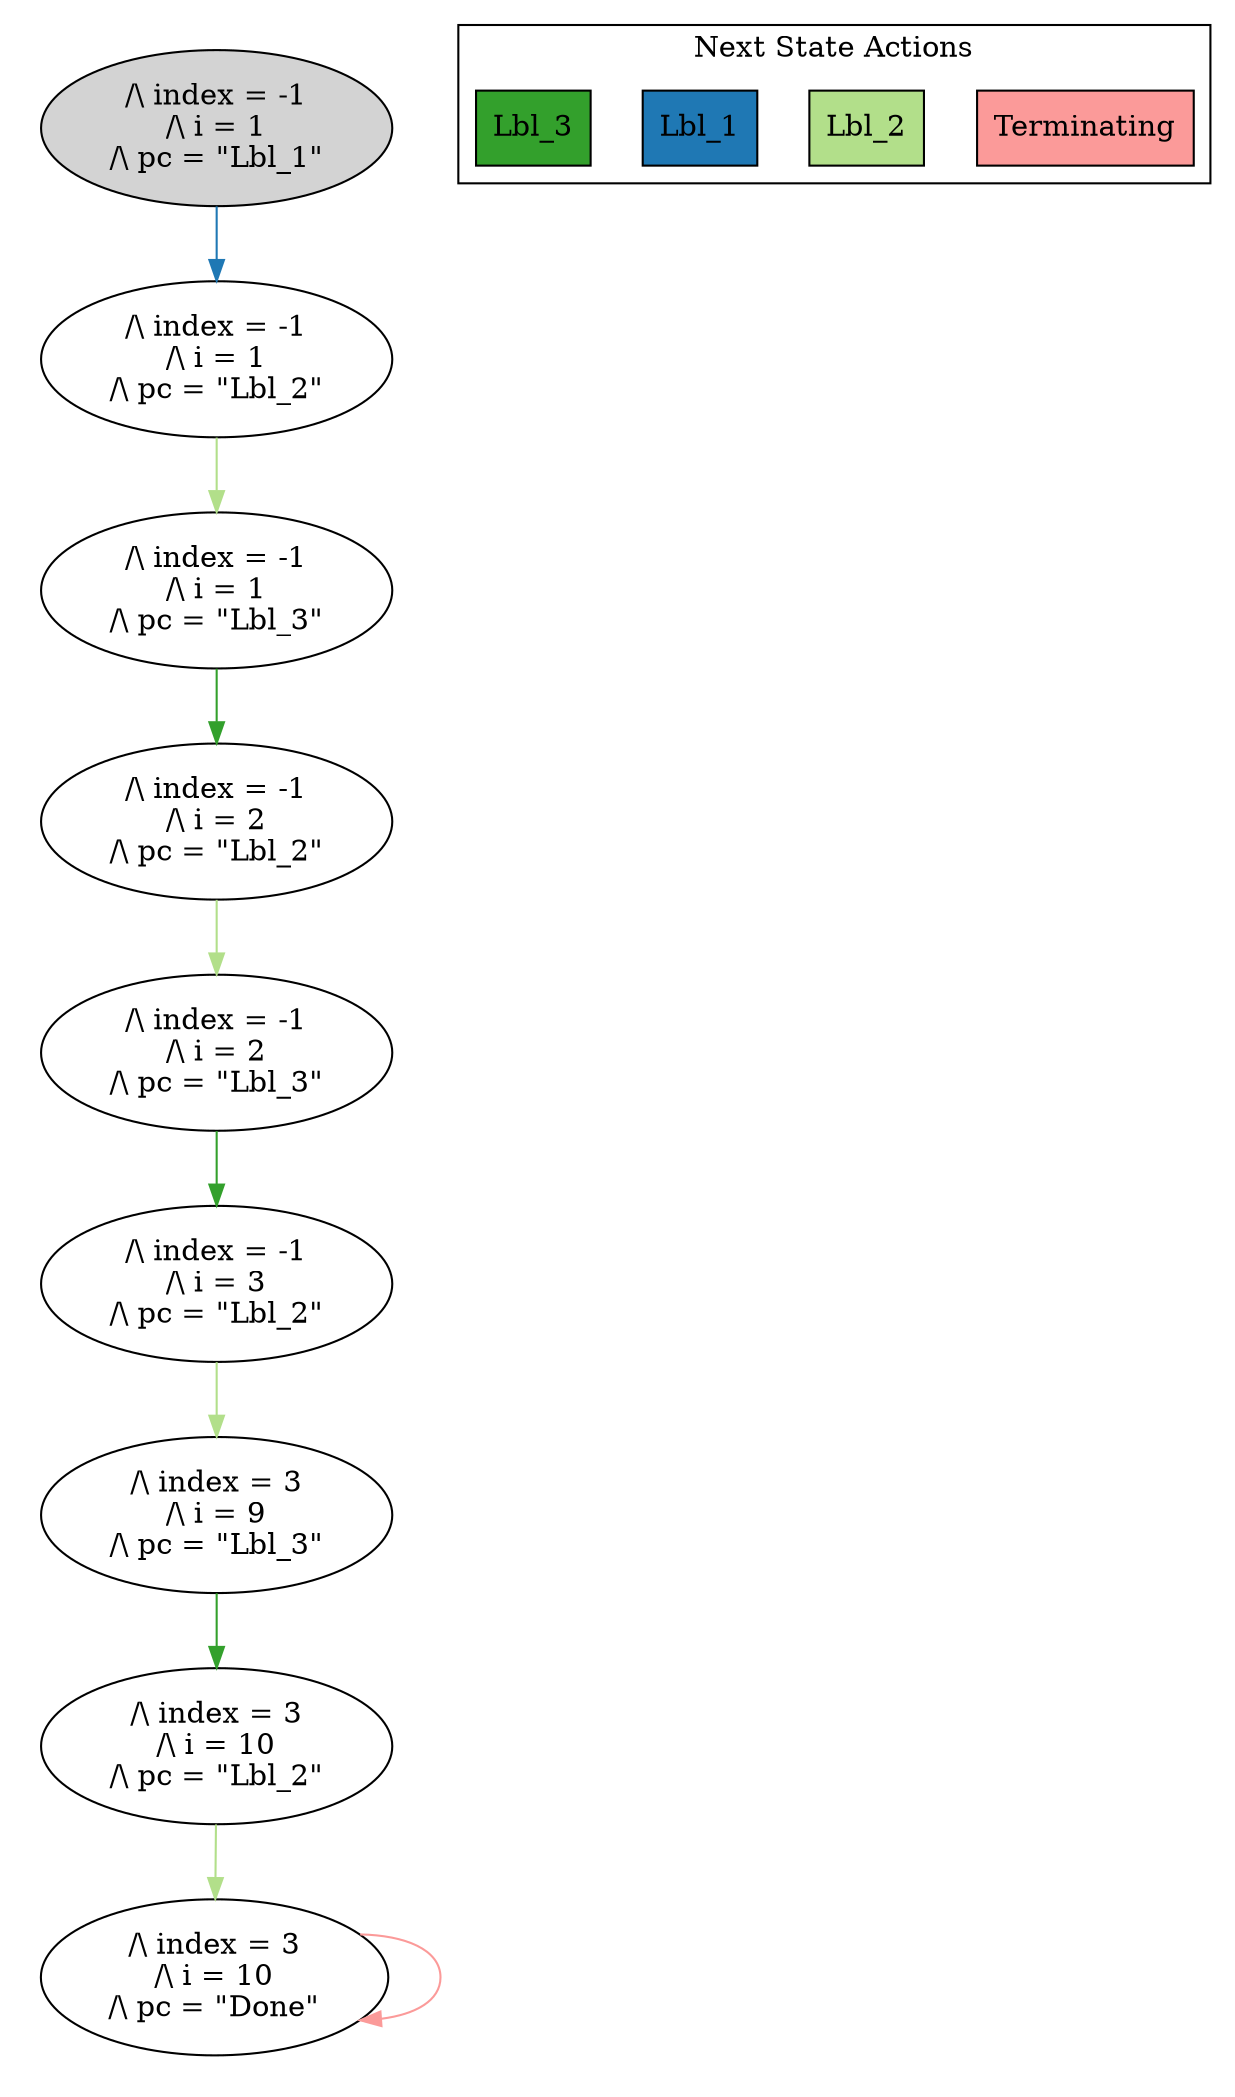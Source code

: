 strict digraph DiskGraph {
edge [colorscheme="paired12"]
nodesep=0.35;
subgraph cluster_graph {
color="white";
4426615834338398572 [label="/\\ index = -1\n/\\ i = 1\n/\\ pc = \"Lbl_1\"",style = filled]
4426615834338398572 -> -2427200806467998610 [label="",color="2",fontcolor="2"];
-2427200806467998610 [label="/\\ index = -1\n/\\ i = 1\n/\\ pc = \"Lbl_2\""];
-2427200806467998610 -> 923472102636345119 [label="",color="3",fontcolor="3"];
923472102636345119 [label="/\\ index = -1\n/\\ i = 1\n/\\ pc = \"Lbl_3\""];
923472102636345119 -> -3159251262473138146 [label="",color="4",fontcolor="4"];
-3159251262473138146 [label="/\\ index = -1\n/\\ i = 2\n/\\ pc = \"Lbl_2\""];
-3159251262473138146 -> 479660791841434479 [label="",color="3",fontcolor="3"];
479660791841434479 [label="/\\ index = -1\n/\\ i = 2\n/\\ pc = \"Lbl_3\""];
479660791841434479 -> -3314559497598616626 [label="",color="4",fontcolor="4"];
-3314559497598616626 [label="/\\ index = -1\n/\\ i = 3\n/\\ pc = \"Lbl_2\""];
-3314559497598616626 -> -5063639849658778320 [label="",color="3",fontcolor="3"];
-5063639849658778320 [label="/\\ index = 3\n/\\ i = 9\n/\\ pc = \"Lbl_3\""];
-5063639849658778320 -> 7008330174757976625 [label="",color="4",fontcolor="4"];
7008330174757976625 [label="/\\ index = 3\n/\\ i = 10\n/\\ pc = \"Lbl_2\""];
7008330174757976625 -> 5535942100839964454 [label="",color="3",fontcolor="3"];
5535942100839964454 [label="/\\ index = 3\n/\\ i = 10\n/\\ pc = \"Done\""];
5535942100839964454 -> 5535942100839964454 [label="",color="5",fontcolor="5"];
{rank = same; 4426615834338398572;}
{rank = same; -2427200806467998610;}
{rank = same; 923472102636345119;}
{rank = same; -3159251262473138146;}
{rank = same; 479660791841434479;}
{rank = same; -3314559497598616626;}
{rank = same; -5063639849658778320;}
{rank = same; 7008330174757976625;}
{rank = same; 5535942100839964454;}
}
subgraph cluster_legend {graph[style=bold];label = "Next State Actions" style="solid"
node [ labeljust="l",colorscheme="paired12",style=filled,shape=record ]
Terminating [label="Terminating",fillcolor=5]
Lbl_2 [label="Lbl_2",fillcolor=3]
Lbl_1 [label="Lbl_1",fillcolor=2]
Lbl_3 [label="Lbl_3",fillcolor=4]
}}